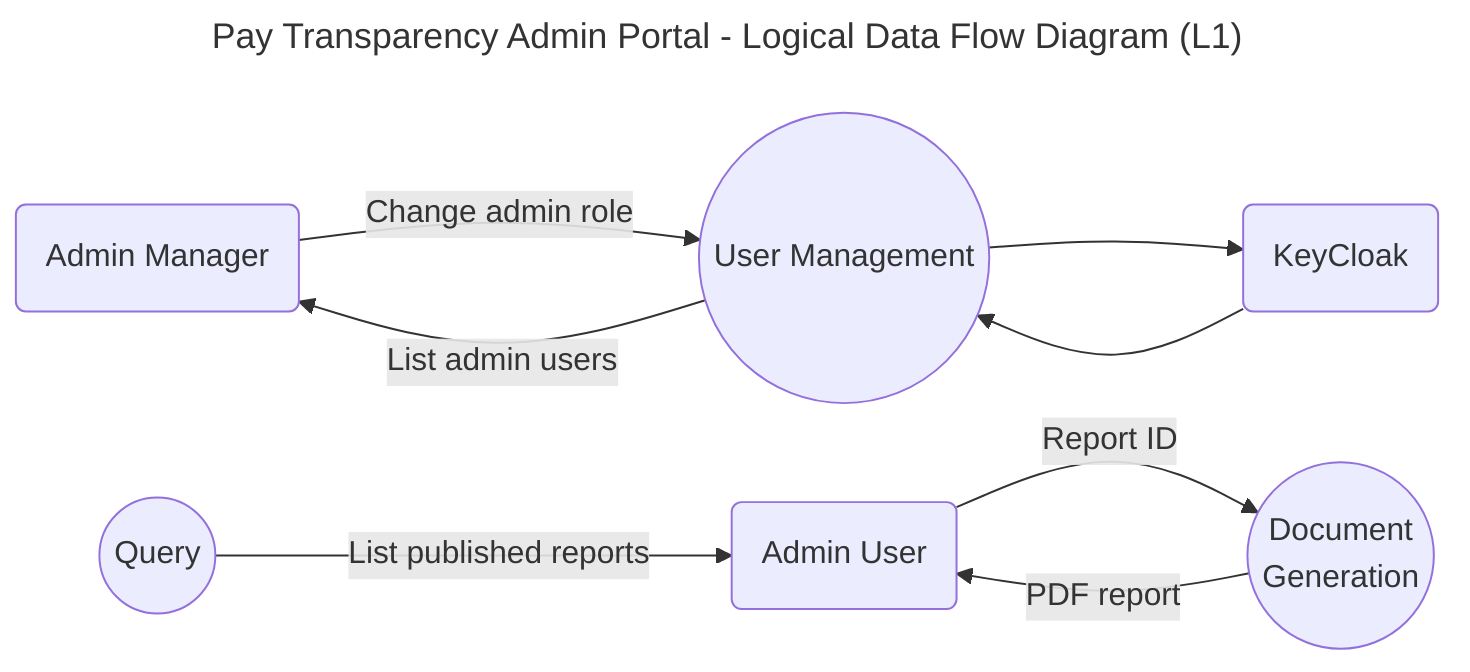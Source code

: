 ---
title: Pay Transparency Admin Portal - Logical Data Flow Diagram (L1)
---
flowchart LR
    AdminMgr(Admin Manager) -->|Change admin role| UserManagement
    UserManagement((User Management)) --> KeyCloak(KeyCloak) 
    KeyCloak --> UserManagement
    
    UserManagement --> |List admin users| AdminMgr
    QueryProcess((Query)) -->|List published reports| AdminUser(Admin User)
    AdminUser(Admin User) -->|Report ID| DocGenProcess((Document\nGeneration)) 
    DocGenProcess -->|PDF report| AdminUser